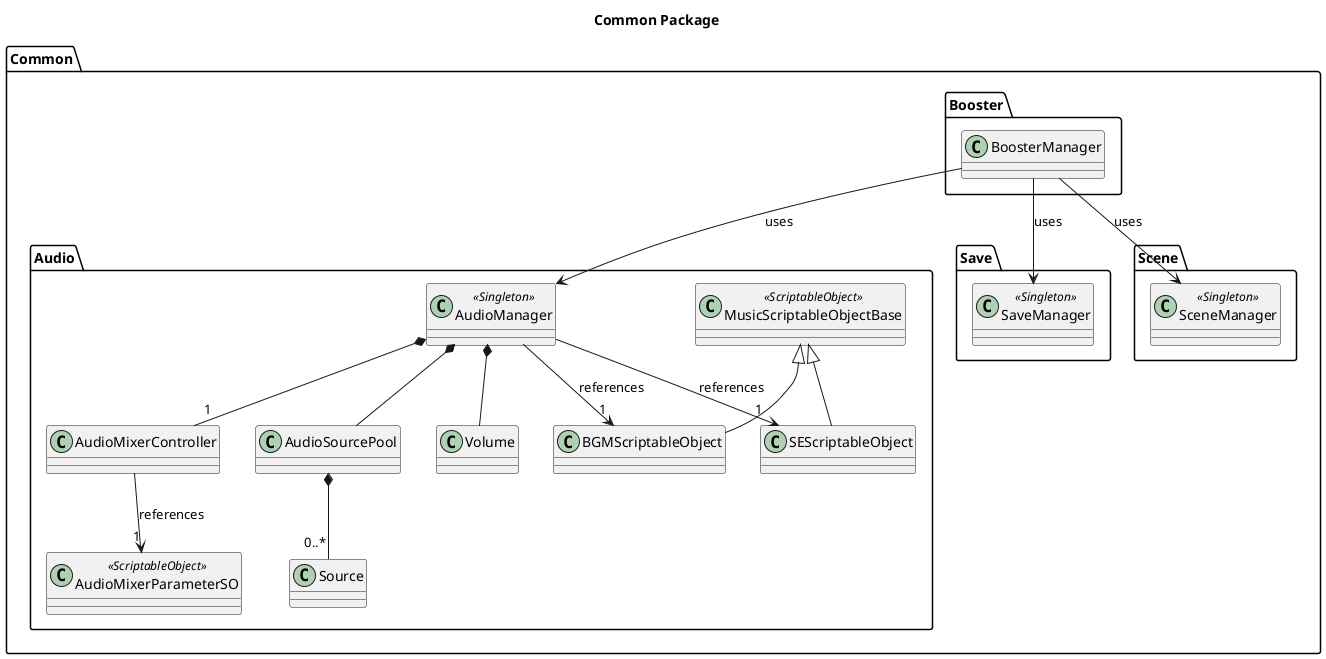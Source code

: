 @startuml
title Common Package

package "Common" {
    package "Audio" {
        class AudioManager <<Singleton>>
        class AudioMixerController
        class AudioMixerParameterSO <<ScriptableObject>>
        class AudioSourcePool
        class Source
        class Volume
        class MusicScriptableObjectBase <<ScriptableObject>>
        class BGMScriptableObject
        class SEScriptableObject

        MusicScriptableObjectBase <|-- BGMScriptableObject
        MusicScriptableObjectBase <|-- SEScriptableObject

        AudioManager *-- "1" AudioMixerController
        AudioManager *-- AudioSourcePool
        AudioManager *-- Volume

        AudioSourcePool *-- "0..*" Source

        AudioMixerController --> "1" AudioMixerParameterSO : references
        AudioManager --> "1" BGMScriptableObject : references
        AudioManager --> "1" SEScriptableObject : references
    }

    package "Save" {
        class SaveManager <<Singleton>>
    }

    package "Scene" {
        class SceneManager <<Singleton>>
    }

    package "Booster" {
        class BoosterManager

        BoosterManager --> Common.Save.SaveManager : uses
        BoosterManager --> Common.Scene.SceneManager : uses
        BoosterManager --> Common.Audio.AudioManager : uses
    }
}



@enduml

